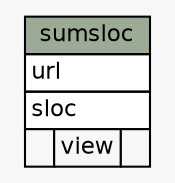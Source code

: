 // dot 2.20.2 on Linux 2.6.32-42-generic-pae
// SchemaSpy rev 590
digraph "sumsloc" {
  graph [
    rankdir="RL"
    bgcolor="#f7f7f7"
    nodesep="0.18"
    ranksep="0.46"
    fontname="Helvetica"
    fontsize="11"
  ];
  node [
    fontname="Helvetica"
    fontsize="11"
    shape="plaintext"
  ];
  edge [
    arrowsize="0.8"
  ];
  "sumsloc" [
    label=<
    <TABLE BORDER="0" CELLBORDER="1" CELLSPACING="0" BGCOLOR="#ffffff">
      <TR><TD COLSPAN="3" BGCOLOR="#9bab96" ALIGN="CENTER">sumsloc</TD></TR>
      <TR><TD PORT="url" COLSPAN="3" ALIGN="LEFT">url</TD></TR>
      <TR><TD PORT="sloc" COLSPAN="3" ALIGN="LEFT">sloc</TD></TR>
      <TR><TD ALIGN="LEFT" BGCOLOR="#f7f7f7">  </TD><TD ALIGN="RIGHT" BGCOLOR="#f7f7f7">view</TD><TD ALIGN="RIGHT" BGCOLOR="#f7f7f7">  </TD></TR>
    </TABLE>>
    URL="tables/sumsloc.html"
    tooltip="sumsloc"
  ];
}
